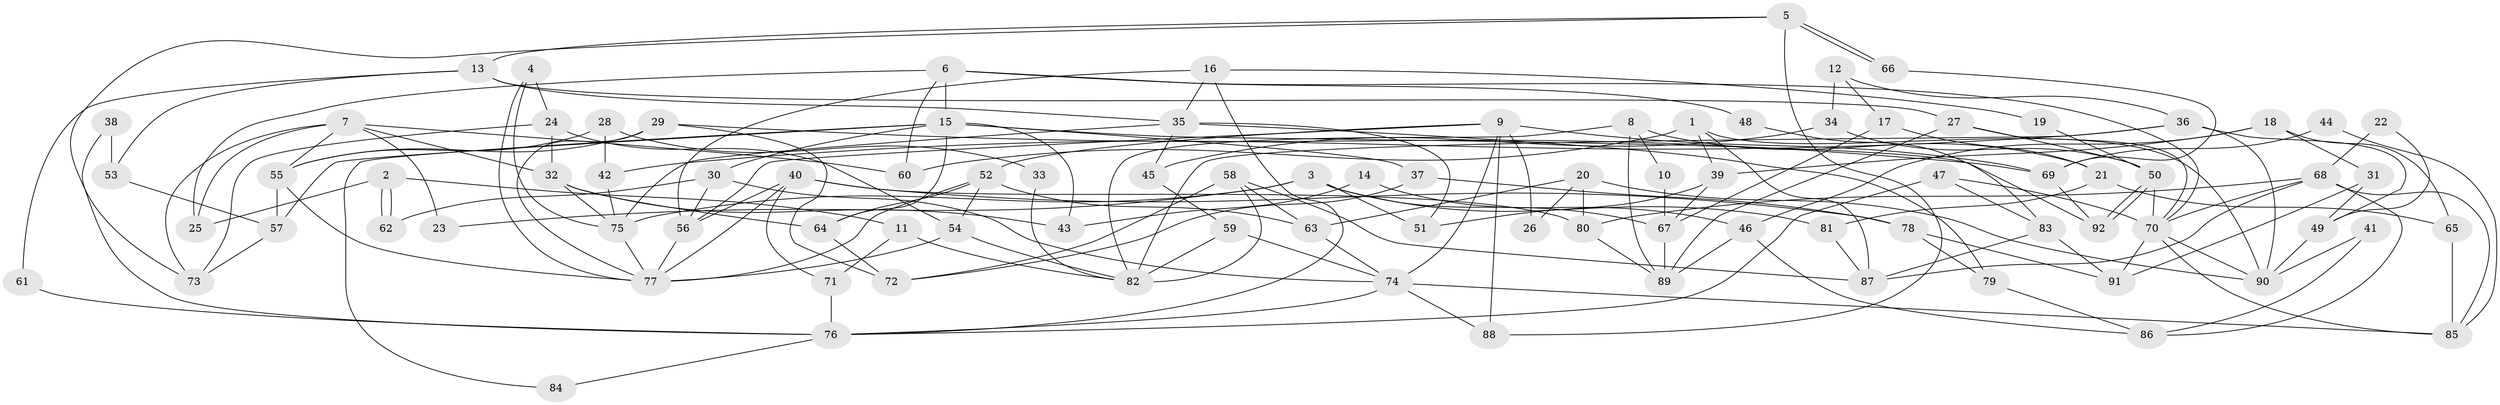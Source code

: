 // coarse degree distribution, {4: 0.1875, 5: 0.1875, 7: 0.0625, 11: 0.03125, 8: 0.046875, 3: 0.21875, 6: 0.109375, 2: 0.140625, 12: 0.015625}
// Generated by graph-tools (version 1.1) at 2025/18/03/04/25 18:18:36]
// undirected, 92 vertices, 184 edges
graph export_dot {
graph [start="1"]
  node [color=gray90,style=filled];
  1;
  2;
  3;
  4;
  5;
  6;
  7;
  8;
  9;
  10;
  11;
  12;
  13;
  14;
  15;
  16;
  17;
  18;
  19;
  20;
  21;
  22;
  23;
  24;
  25;
  26;
  27;
  28;
  29;
  30;
  31;
  32;
  33;
  34;
  35;
  36;
  37;
  38;
  39;
  40;
  41;
  42;
  43;
  44;
  45;
  46;
  47;
  48;
  49;
  50;
  51;
  52;
  53;
  54;
  55;
  56;
  57;
  58;
  59;
  60;
  61;
  62;
  63;
  64;
  65;
  66;
  67;
  68;
  69;
  70;
  71;
  72;
  73;
  74;
  75;
  76;
  77;
  78;
  79;
  80;
  81;
  82;
  83;
  84;
  85;
  86;
  87;
  88;
  89;
  90;
  91;
  92;
  1 -- 60;
  1 -- 39;
  1 -- 87;
  1 -- 90;
  2 -- 25;
  2 -- 62;
  2 -- 62;
  2 -- 11;
  3 -- 81;
  3 -- 75;
  3 -- 23;
  3 -- 51;
  3 -- 67;
  4 -- 77;
  4 -- 24;
  4 -- 75;
  5 -- 66;
  5 -- 66;
  5 -- 73;
  5 -- 13;
  5 -- 88;
  6 -- 15;
  6 -- 70;
  6 -- 25;
  6 -- 48;
  6 -- 60;
  7 -- 55;
  7 -- 32;
  7 -- 23;
  7 -- 25;
  7 -- 60;
  7 -- 73;
  8 -- 89;
  8 -- 82;
  8 -- 10;
  8 -- 21;
  9 -- 56;
  9 -- 74;
  9 -- 26;
  9 -- 52;
  9 -- 69;
  9 -- 88;
  10 -- 67;
  11 -- 71;
  11 -- 82;
  12 -- 34;
  12 -- 17;
  12 -- 36;
  13 -- 27;
  13 -- 35;
  13 -- 53;
  13 -- 61;
  14 -- 46;
  14 -- 43;
  15 -- 92;
  15 -- 64;
  15 -- 30;
  15 -- 37;
  15 -- 43;
  15 -- 57;
  15 -- 84;
  16 -- 56;
  16 -- 35;
  16 -- 19;
  16 -- 76;
  17 -- 21;
  17 -- 67;
  18 -- 31;
  18 -- 39;
  18 -- 46;
  18 -- 65;
  19 -- 50;
  20 -- 63;
  20 -- 90;
  20 -- 26;
  20 -- 80;
  21 -- 65;
  21 -- 81;
  22 -- 68;
  22 -- 49;
  24 -- 54;
  24 -- 73;
  24 -- 32;
  27 -- 89;
  27 -- 50;
  27 -- 70;
  28 -- 42;
  28 -- 55;
  28 -- 33;
  29 -- 72;
  29 -- 77;
  29 -- 55;
  29 -- 69;
  30 -- 74;
  30 -- 56;
  30 -- 62;
  31 -- 91;
  31 -- 49;
  32 -- 75;
  32 -- 43;
  32 -- 64;
  33 -- 82;
  34 -- 45;
  34 -- 50;
  35 -- 75;
  35 -- 45;
  35 -- 51;
  35 -- 79;
  36 -- 82;
  36 -- 42;
  36 -- 49;
  36 -- 90;
  37 -- 72;
  37 -- 78;
  38 -- 76;
  38 -- 53;
  39 -- 51;
  39 -- 67;
  40 -- 56;
  40 -- 78;
  40 -- 71;
  40 -- 77;
  40 -- 80;
  41 -- 90;
  41 -- 86;
  42 -- 75;
  44 -- 85;
  44 -- 69;
  45 -- 59;
  46 -- 86;
  46 -- 89;
  47 -- 70;
  47 -- 76;
  47 -- 83;
  48 -- 83;
  49 -- 90;
  50 -- 92;
  50 -- 92;
  50 -- 70;
  52 -- 63;
  52 -- 54;
  52 -- 64;
  52 -- 77;
  53 -- 57;
  54 -- 77;
  54 -- 82;
  55 -- 77;
  55 -- 57;
  56 -- 77;
  57 -- 73;
  58 -- 87;
  58 -- 82;
  58 -- 63;
  58 -- 72;
  59 -- 82;
  59 -- 74;
  61 -- 76;
  63 -- 74;
  64 -- 72;
  65 -- 85;
  66 -- 69;
  67 -- 89;
  68 -- 80;
  68 -- 70;
  68 -- 85;
  68 -- 86;
  68 -- 87;
  69 -- 92;
  70 -- 90;
  70 -- 85;
  70 -- 91;
  71 -- 76;
  74 -- 85;
  74 -- 88;
  74 -- 76;
  75 -- 77;
  76 -- 84;
  78 -- 91;
  78 -- 79;
  79 -- 86;
  80 -- 89;
  81 -- 87;
  83 -- 87;
  83 -- 91;
}
